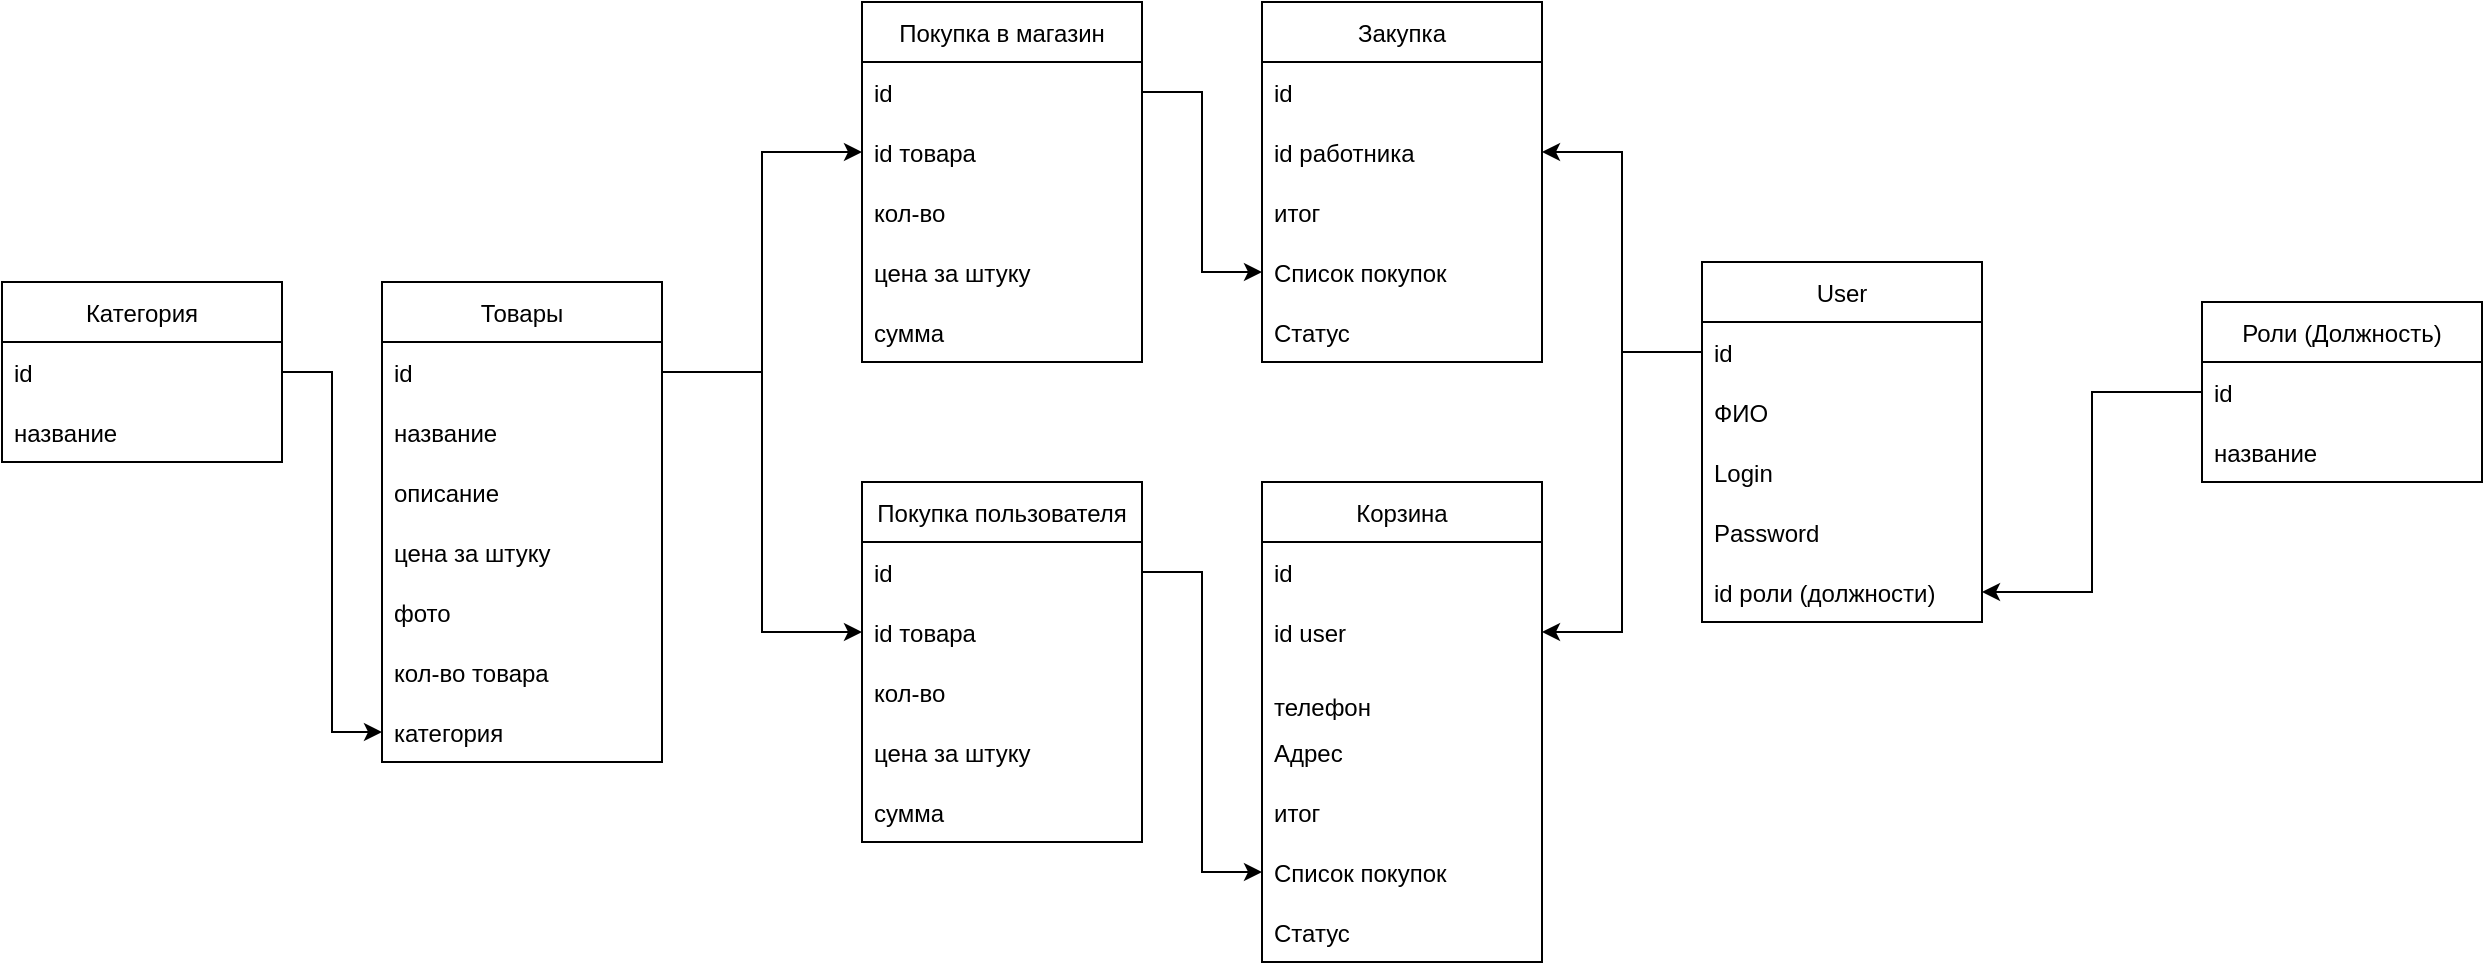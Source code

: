 <mxfile version="18.0.7" type="github">
  <diagram id="bReoNBew56GqKcerDRGZ" name="Page-1">
    <mxGraphModel dx="2105" dy="547" grid="1" gridSize="10" guides="1" tooltips="1" connect="1" arrows="1" fold="1" page="1" pageScale="1" pageWidth="827" pageHeight="1169" math="0" shadow="0">
      <root>
        <mxCell id="0" />
        <mxCell id="1" parent="0" />
        <mxCell id="HzvhOyikeaEiVE4MaC2M-1" value="Покупка пользователя" style="swimlane;fontStyle=0;childLayout=stackLayout;horizontal=1;startSize=30;horizontalStack=0;resizeParent=1;resizeParentMax=0;resizeLast=0;collapsible=1;marginBottom=0;" parent="1" vertex="1">
          <mxGeometry x="-190" y="530" width="140" height="180" as="geometry" />
        </mxCell>
        <mxCell id="HzvhOyikeaEiVE4MaC2M-2" value="id" style="text;strokeColor=none;fillColor=none;align=left;verticalAlign=middle;spacingLeft=4;spacingRight=4;overflow=hidden;points=[[0,0.5],[1,0.5]];portConstraint=eastwest;rotatable=0;" parent="HzvhOyikeaEiVE4MaC2M-1" vertex="1">
          <mxGeometry y="30" width="140" height="30" as="geometry" />
        </mxCell>
        <mxCell id="HzvhOyikeaEiVE4MaC2M-3" value="id товара" style="text;strokeColor=none;fillColor=none;align=left;verticalAlign=middle;spacingLeft=4;spacingRight=4;overflow=hidden;points=[[0,0.5],[1,0.5]];portConstraint=eastwest;rotatable=0;" parent="HzvhOyikeaEiVE4MaC2M-1" vertex="1">
          <mxGeometry y="60" width="140" height="30" as="geometry" />
        </mxCell>
        <mxCell id="HzvhOyikeaEiVE4MaC2M-39" value="кол-во" style="text;strokeColor=none;fillColor=none;align=left;verticalAlign=middle;spacingLeft=4;spacingRight=4;overflow=hidden;points=[[0,0.5],[1,0.5]];portConstraint=eastwest;rotatable=0;" parent="HzvhOyikeaEiVE4MaC2M-1" vertex="1">
          <mxGeometry y="90" width="140" height="30" as="geometry" />
        </mxCell>
        <mxCell id="HzvhOyikeaEiVE4MaC2M-8" value="цена за штуку" style="text;strokeColor=none;fillColor=none;align=left;verticalAlign=middle;spacingLeft=4;spacingRight=4;overflow=hidden;points=[[0,0.5],[1,0.5]];portConstraint=eastwest;rotatable=0;" parent="HzvhOyikeaEiVE4MaC2M-1" vertex="1">
          <mxGeometry y="120" width="140" height="30" as="geometry" />
        </mxCell>
        <mxCell id="HzvhOyikeaEiVE4MaC2M-40" value="сумма" style="text;strokeColor=none;fillColor=none;align=left;verticalAlign=middle;spacingLeft=4;spacingRight=4;overflow=hidden;points=[[0,0.5],[1,0.5]];portConstraint=eastwest;rotatable=0;" parent="HzvhOyikeaEiVE4MaC2M-1" vertex="1">
          <mxGeometry y="150" width="140" height="30" as="geometry" />
        </mxCell>
        <mxCell id="HzvhOyikeaEiVE4MaC2M-5" value="Товары" style="swimlane;fontStyle=0;childLayout=stackLayout;horizontal=1;startSize=30;horizontalStack=0;resizeParent=1;resizeParentMax=0;resizeLast=0;collapsible=1;marginBottom=0;" parent="1" vertex="1">
          <mxGeometry x="-430" y="430" width="140" height="240" as="geometry" />
        </mxCell>
        <mxCell id="HzvhOyikeaEiVE4MaC2M-6" value="id" style="text;strokeColor=none;fillColor=none;align=left;verticalAlign=middle;spacingLeft=4;spacingRight=4;overflow=hidden;points=[[0,0.5],[1,0.5]];portConstraint=eastwest;rotatable=0;" parent="HzvhOyikeaEiVE4MaC2M-5" vertex="1">
          <mxGeometry y="30" width="140" height="30" as="geometry" />
        </mxCell>
        <mxCell id="HzvhOyikeaEiVE4MaC2M-7" value="название" style="text;strokeColor=none;fillColor=none;align=left;verticalAlign=middle;spacingLeft=4;spacingRight=4;overflow=hidden;points=[[0,0.5],[1,0.5]];portConstraint=eastwest;rotatable=0;" parent="HzvhOyikeaEiVE4MaC2M-5" vertex="1">
          <mxGeometry y="60" width="140" height="30" as="geometry" />
        </mxCell>
        <mxCell id="aql89_K80jfUi4cycqk2-2" value="описание" style="text;strokeColor=none;fillColor=none;align=left;verticalAlign=middle;spacingLeft=4;spacingRight=4;overflow=hidden;points=[[0,0.5],[1,0.5]];portConstraint=eastwest;rotatable=0;" parent="HzvhOyikeaEiVE4MaC2M-5" vertex="1">
          <mxGeometry y="90" width="140" height="30" as="geometry" />
        </mxCell>
        <mxCell id="NIq-35Y_8YF0QWxawEVW-2" value="цена за штуку" style="text;strokeColor=none;fillColor=none;align=left;verticalAlign=middle;spacingLeft=4;spacingRight=4;overflow=hidden;points=[[0,0.5],[1,0.5]];portConstraint=eastwest;rotatable=0;" vertex="1" parent="HzvhOyikeaEiVE4MaC2M-5">
          <mxGeometry y="120" width="140" height="30" as="geometry" />
        </mxCell>
        <mxCell id="aql89_K80jfUi4cycqk2-3" value="фото" style="text;strokeColor=none;fillColor=none;align=left;verticalAlign=middle;spacingLeft=4;spacingRight=4;overflow=hidden;points=[[0,0.5],[1,0.5]];portConstraint=eastwest;rotatable=0;" parent="HzvhOyikeaEiVE4MaC2M-5" vertex="1">
          <mxGeometry y="150" width="140" height="30" as="geometry" />
        </mxCell>
        <mxCell id="t5x_TxFru9KxqU1fhid5-33" value="кол-во товара" style="text;strokeColor=none;fillColor=none;align=left;verticalAlign=middle;spacingLeft=4;spacingRight=4;overflow=hidden;points=[[0,0.5],[1,0.5]];portConstraint=eastwest;rotatable=0;" parent="HzvhOyikeaEiVE4MaC2M-5" vertex="1">
          <mxGeometry y="180" width="140" height="30" as="geometry" />
        </mxCell>
        <mxCell id="aql89_K80jfUi4cycqk2-6" value="категория" style="text;strokeColor=none;fillColor=none;align=left;verticalAlign=middle;spacingLeft=4;spacingRight=4;overflow=hidden;points=[[0,0.5],[1,0.5]];portConstraint=eastwest;rotatable=0;" parent="HzvhOyikeaEiVE4MaC2M-5" vertex="1">
          <mxGeometry y="210" width="140" height="30" as="geometry" />
        </mxCell>
        <mxCell id="HzvhOyikeaEiVE4MaC2M-9" value="User" style="swimlane;fontStyle=0;childLayout=stackLayout;horizontal=1;startSize=30;horizontalStack=0;resizeParent=1;resizeParentMax=0;resizeLast=0;collapsible=1;marginBottom=0;" parent="1" vertex="1">
          <mxGeometry x="230" y="420" width="140" height="180" as="geometry" />
        </mxCell>
        <mxCell id="HzvhOyikeaEiVE4MaC2M-10" value="id" style="text;strokeColor=none;fillColor=none;align=left;verticalAlign=middle;spacingLeft=4;spacingRight=4;overflow=hidden;points=[[0,0.5],[1,0.5]];portConstraint=eastwest;rotatable=0;" parent="HzvhOyikeaEiVE4MaC2M-9" vertex="1">
          <mxGeometry y="30" width="140" height="30" as="geometry" />
        </mxCell>
        <mxCell id="HzvhOyikeaEiVE4MaC2M-11" value="ФИО" style="text;strokeColor=none;fillColor=none;align=left;verticalAlign=middle;spacingLeft=4;spacingRight=4;overflow=hidden;points=[[0,0.5],[1,0.5]];portConstraint=eastwest;rotatable=0;" parent="HzvhOyikeaEiVE4MaC2M-9" vertex="1">
          <mxGeometry y="60" width="140" height="30" as="geometry" />
        </mxCell>
        <mxCell id="HzvhOyikeaEiVE4MaC2M-12" value="Login" style="text;strokeColor=none;fillColor=none;align=left;verticalAlign=middle;spacingLeft=4;spacingRight=4;overflow=hidden;points=[[0,0.5],[1,0.5]];portConstraint=eastwest;rotatable=0;" parent="HzvhOyikeaEiVE4MaC2M-9" vertex="1">
          <mxGeometry y="90" width="140" height="30" as="geometry" />
        </mxCell>
        <mxCell id="t5x_TxFru9KxqU1fhid5-8" value="Password" style="text;strokeColor=none;fillColor=none;align=left;verticalAlign=middle;spacingLeft=4;spacingRight=4;overflow=hidden;points=[[0,0.5],[1,0.5]];portConstraint=eastwest;rotatable=0;" parent="HzvhOyikeaEiVE4MaC2M-9" vertex="1">
          <mxGeometry y="120" width="140" height="30" as="geometry" />
        </mxCell>
        <mxCell id="aql89_K80jfUi4cycqk2-14" value="id роли (должности)" style="text;strokeColor=none;fillColor=none;align=left;verticalAlign=middle;spacingLeft=4;spacingRight=4;overflow=hidden;points=[[0,0.5],[1,0.5]];portConstraint=eastwest;rotatable=0;" parent="HzvhOyikeaEiVE4MaC2M-9" vertex="1">
          <mxGeometry y="150" width="140" height="30" as="geometry" />
        </mxCell>
        <mxCell id="t5x_TxFru9KxqU1fhid5-1" value="Корзина" style="swimlane;fontStyle=0;childLayout=stackLayout;horizontal=1;startSize=30;horizontalStack=0;resizeParent=1;resizeParentMax=0;resizeLast=0;collapsible=1;marginBottom=0;" parent="1" vertex="1">
          <mxGeometry x="10" y="530" width="140" height="240" as="geometry" />
        </mxCell>
        <mxCell id="t5x_TxFru9KxqU1fhid5-2" value="id" style="text;strokeColor=none;fillColor=none;align=left;verticalAlign=middle;spacingLeft=4;spacingRight=4;overflow=hidden;points=[[0,0.5],[1,0.5]];portConstraint=eastwest;rotatable=0;" parent="t5x_TxFru9KxqU1fhid5-1" vertex="1">
          <mxGeometry y="30" width="140" height="30" as="geometry" />
        </mxCell>
        <mxCell id="t5x_TxFru9KxqU1fhid5-3" value="id user" style="text;strokeColor=none;fillColor=none;align=left;verticalAlign=middle;spacingLeft=4;spacingRight=4;overflow=hidden;points=[[0,0.5],[1,0.5]];portConstraint=eastwest;rotatable=0;" parent="t5x_TxFru9KxqU1fhid5-1" vertex="1">
          <mxGeometry y="60" width="140" height="30" as="geometry" />
        </mxCell>
        <mxCell id="t5x_TxFru9KxqU1fhid5-36" value="&#xa;телефон" style="text;strokeColor=none;fillColor=none;align=left;verticalAlign=middle;spacingLeft=4;spacingRight=4;overflow=hidden;points=[[0,0.5],[1,0.5]];portConstraint=eastwest;rotatable=0;" parent="t5x_TxFru9KxqU1fhid5-1" vertex="1">
          <mxGeometry y="90" width="140" height="30" as="geometry" />
        </mxCell>
        <mxCell id="t5x_TxFru9KxqU1fhid5-37" value="Адрес" style="text;strokeColor=none;fillColor=none;align=left;verticalAlign=middle;spacingLeft=4;spacingRight=4;overflow=hidden;points=[[0,0.5],[1,0.5]];portConstraint=eastwest;rotatable=0;" parent="t5x_TxFru9KxqU1fhid5-1" vertex="1">
          <mxGeometry y="120" width="140" height="30" as="geometry" />
        </mxCell>
        <mxCell id="t5x_TxFru9KxqU1fhid5-5" value="итог" style="text;strokeColor=none;fillColor=none;align=left;verticalAlign=middle;spacingLeft=4;spacingRight=4;overflow=hidden;points=[[0,0.5],[1,0.5]];portConstraint=eastwest;rotatable=0;" parent="t5x_TxFru9KxqU1fhid5-1" vertex="1">
          <mxGeometry y="150" width="140" height="30" as="geometry" />
        </mxCell>
        <mxCell id="t5x_TxFru9KxqU1fhid5-6" value="Список покупок" style="text;strokeColor=none;fillColor=none;align=left;verticalAlign=middle;spacingLeft=4;spacingRight=4;overflow=hidden;points=[[0,0.5],[1,0.5]];portConstraint=eastwest;rotatable=0;" parent="t5x_TxFru9KxqU1fhid5-1" vertex="1">
          <mxGeometry y="180" width="140" height="30" as="geometry" />
        </mxCell>
        <mxCell id="aql89_K80jfUi4cycqk2-5" value="Статус" style="text;strokeColor=none;fillColor=none;align=left;verticalAlign=middle;spacingLeft=4;spacingRight=4;overflow=hidden;points=[[0,0.5],[1,0.5]];portConstraint=eastwest;rotatable=0;" parent="t5x_TxFru9KxqU1fhid5-1" vertex="1">
          <mxGeometry y="210" width="140" height="30" as="geometry" />
        </mxCell>
        <mxCell id="t5x_TxFru9KxqU1fhid5-9" value="Закупка" style="swimlane;fontStyle=0;childLayout=stackLayout;horizontal=1;startSize=30;horizontalStack=0;resizeParent=1;resizeParentMax=0;resizeLast=0;collapsible=1;marginBottom=0;" parent="1" vertex="1">
          <mxGeometry x="10" y="290" width="140" height="180" as="geometry" />
        </mxCell>
        <mxCell id="t5x_TxFru9KxqU1fhid5-10" value="id" style="text;strokeColor=none;fillColor=none;align=left;verticalAlign=middle;spacingLeft=4;spacingRight=4;overflow=hidden;points=[[0,0.5],[1,0.5]];portConstraint=eastwest;rotatable=0;" parent="t5x_TxFru9KxqU1fhid5-9" vertex="1">
          <mxGeometry y="30" width="140" height="30" as="geometry" />
        </mxCell>
        <mxCell id="t5x_TxFru9KxqU1fhid5-11" value="id работника" style="text;strokeColor=none;fillColor=none;align=left;verticalAlign=middle;spacingLeft=4;spacingRight=4;overflow=hidden;points=[[0,0.5],[1,0.5]];portConstraint=eastwest;rotatable=0;" parent="t5x_TxFru9KxqU1fhid5-9" vertex="1">
          <mxGeometry y="60" width="140" height="30" as="geometry" />
        </mxCell>
        <mxCell id="t5x_TxFru9KxqU1fhid5-12" value="итог" style="text;strokeColor=none;fillColor=none;align=left;verticalAlign=middle;spacingLeft=4;spacingRight=4;overflow=hidden;points=[[0,0.5],[1,0.5]];portConstraint=eastwest;rotatable=0;" parent="t5x_TxFru9KxqU1fhid5-9" vertex="1">
          <mxGeometry y="90" width="140" height="30" as="geometry" />
        </mxCell>
        <mxCell id="t5x_TxFru9KxqU1fhid5-13" value="Список покупок" style="text;strokeColor=none;fillColor=none;align=left;verticalAlign=middle;spacingLeft=4;spacingRight=4;overflow=hidden;points=[[0,0.5],[1,0.5]];portConstraint=eastwest;rotatable=0;" parent="t5x_TxFru9KxqU1fhid5-9" vertex="1">
          <mxGeometry y="120" width="140" height="30" as="geometry" />
        </mxCell>
        <mxCell id="aql89_K80jfUi4cycqk2-4" value="Статус" style="text;strokeColor=none;fillColor=none;align=left;verticalAlign=middle;spacingLeft=4;spacingRight=4;overflow=hidden;points=[[0,0.5],[1,0.5]];portConstraint=eastwest;rotatable=0;" parent="t5x_TxFru9KxqU1fhid5-9" vertex="1">
          <mxGeometry y="150" width="140" height="30" as="geometry" />
        </mxCell>
        <mxCell id="t5x_TxFru9KxqU1fhid5-14" style="edgeStyle=orthogonalEdgeStyle;rounded=0;orthogonalLoop=1;jettySize=auto;html=1;exitX=1;exitY=0.5;exitDx=0;exitDy=0;entryX=0;entryY=0.5;entryDx=0;entryDy=0;" parent="1" source="HzvhOyikeaEiVE4MaC2M-6" target="HzvhOyikeaEiVE4MaC2M-3" edge="1">
          <mxGeometry relative="1" as="geometry" />
        </mxCell>
        <mxCell id="t5x_TxFru9KxqU1fhid5-16" style="edgeStyle=orthogonalEdgeStyle;rounded=0;orthogonalLoop=1;jettySize=auto;html=1;exitX=1;exitY=0.5;exitDx=0;exitDy=0;entryX=0;entryY=0.5;entryDx=0;entryDy=0;" parent="1" source="HzvhOyikeaEiVE4MaC2M-2" target="t5x_TxFru9KxqU1fhid5-6" edge="1">
          <mxGeometry relative="1" as="geometry">
            <Array as="points">
              <mxPoint x="-20" y="575" />
              <mxPoint x="-20" y="725" />
            </Array>
          </mxGeometry>
        </mxCell>
        <mxCell id="t5x_TxFru9KxqU1fhid5-17" style="edgeStyle=orthogonalEdgeStyle;rounded=0;orthogonalLoop=1;jettySize=auto;html=1;exitX=0;exitY=0.5;exitDx=0;exitDy=0;" parent="1" source="HzvhOyikeaEiVE4MaC2M-10" target="t5x_TxFru9KxqU1fhid5-3" edge="1">
          <mxGeometry relative="1" as="geometry">
            <Array as="points">
              <mxPoint x="190" y="465" />
              <mxPoint x="190" y="605" />
            </Array>
          </mxGeometry>
        </mxCell>
        <mxCell id="t5x_TxFru9KxqU1fhid5-21" value="Покупка в магазин" style="swimlane;fontStyle=0;childLayout=stackLayout;horizontal=1;startSize=30;horizontalStack=0;resizeParent=1;resizeParentMax=0;resizeLast=0;collapsible=1;marginBottom=0;" parent="1" vertex="1">
          <mxGeometry x="-190" y="290" width="140" height="180" as="geometry" />
        </mxCell>
        <mxCell id="t5x_TxFru9KxqU1fhid5-22" value="id" style="text;strokeColor=none;fillColor=none;align=left;verticalAlign=middle;spacingLeft=4;spacingRight=4;overflow=hidden;points=[[0,0.5],[1,0.5]];portConstraint=eastwest;rotatable=0;" parent="t5x_TxFru9KxqU1fhid5-21" vertex="1">
          <mxGeometry y="30" width="140" height="30" as="geometry" />
        </mxCell>
        <mxCell id="t5x_TxFru9KxqU1fhid5-23" value="id товара" style="text;strokeColor=none;fillColor=none;align=left;verticalAlign=middle;spacingLeft=4;spacingRight=4;overflow=hidden;points=[[0,0.5],[1,0.5]];portConstraint=eastwest;rotatable=0;" parent="t5x_TxFru9KxqU1fhid5-21" vertex="1">
          <mxGeometry y="60" width="140" height="30" as="geometry" />
        </mxCell>
        <mxCell id="t5x_TxFru9KxqU1fhid5-24" value="кол-во" style="text;strokeColor=none;fillColor=none;align=left;verticalAlign=middle;spacingLeft=4;spacingRight=4;overflow=hidden;points=[[0,0.5],[1,0.5]];portConstraint=eastwest;rotatable=0;" parent="t5x_TxFru9KxqU1fhid5-21" vertex="1">
          <mxGeometry y="90" width="140" height="30" as="geometry" />
        </mxCell>
        <mxCell id="t5x_TxFru9KxqU1fhid5-25" value="цена за штуку" style="text;strokeColor=none;fillColor=none;align=left;verticalAlign=middle;spacingLeft=4;spacingRight=4;overflow=hidden;points=[[0,0.5],[1,0.5]];portConstraint=eastwest;rotatable=0;" parent="t5x_TxFru9KxqU1fhid5-21" vertex="1">
          <mxGeometry y="120" width="140" height="30" as="geometry" />
        </mxCell>
        <mxCell id="t5x_TxFru9KxqU1fhid5-26" value="сумма" style="text;strokeColor=none;fillColor=none;align=left;verticalAlign=middle;spacingLeft=4;spacingRight=4;overflow=hidden;points=[[0,0.5],[1,0.5]];portConstraint=eastwest;rotatable=0;" parent="t5x_TxFru9KxqU1fhid5-21" vertex="1">
          <mxGeometry y="150" width="140" height="30" as="geometry" />
        </mxCell>
        <mxCell id="t5x_TxFru9KxqU1fhid5-28" style="edgeStyle=orthogonalEdgeStyle;rounded=0;orthogonalLoop=1;jettySize=auto;html=1;exitX=1;exitY=0.5;exitDx=0;exitDy=0;entryX=0;entryY=0.5;entryDx=0;entryDy=0;" parent="1" source="t5x_TxFru9KxqU1fhid5-22" target="t5x_TxFru9KxqU1fhid5-13" edge="1">
          <mxGeometry relative="1" as="geometry" />
        </mxCell>
        <mxCell id="t5x_TxFru9KxqU1fhid5-29" style="edgeStyle=orthogonalEdgeStyle;rounded=0;orthogonalLoop=1;jettySize=auto;html=1;exitX=1;exitY=0.5;exitDx=0;exitDy=0;" parent="1" source="HzvhOyikeaEiVE4MaC2M-6" target="t5x_TxFru9KxqU1fhid5-23" edge="1">
          <mxGeometry relative="1" as="geometry" />
        </mxCell>
        <mxCell id="aql89_K80jfUi4cycqk2-7" value="Категория" style="swimlane;fontStyle=0;childLayout=stackLayout;horizontal=1;startSize=30;horizontalStack=0;resizeParent=1;resizeParentMax=0;resizeLast=0;collapsible=1;marginBottom=0;" parent="1" vertex="1">
          <mxGeometry x="-620" y="430" width="140" height="90" as="geometry" />
        </mxCell>
        <mxCell id="aql89_K80jfUi4cycqk2-8" value="id" style="text;strokeColor=none;fillColor=none;align=left;verticalAlign=middle;spacingLeft=4;spacingRight=4;overflow=hidden;points=[[0,0.5],[1,0.5]];portConstraint=eastwest;rotatable=0;" parent="aql89_K80jfUi4cycqk2-7" vertex="1">
          <mxGeometry y="30" width="140" height="30" as="geometry" />
        </mxCell>
        <mxCell id="aql89_K80jfUi4cycqk2-9" value="название" style="text;strokeColor=none;fillColor=none;align=left;verticalAlign=middle;spacingLeft=4;spacingRight=4;overflow=hidden;points=[[0,0.5],[1,0.5]];portConstraint=eastwest;rotatable=0;" parent="aql89_K80jfUi4cycqk2-7" vertex="1">
          <mxGeometry y="60" width="140" height="30" as="geometry" />
        </mxCell>
        <mxCell id="aql89_K80jfUi4cycqk2-10" style="edgeStyle=orthogonalEdgeStyle;rounded=0;orthogonalLoop=1;jettySize=auto;html=1;exitX=1;exitY=0.5;exitDx=0;exitDy=0;entryX=0;entryY=0.5;entryDx=0;entryDy=0;" parent="1" source="aql89_K80jfUi4cycqk2-8" target="aql89_K80jfUi4cycqk2-6" edge="1">
          <mxGeometry relative="1" as="geometry" />
        </mxCell>
        <mxCell id="aql89_K80jfUi4cycqk2-11" value="Роли (Должность)" style="swimlane;fontStyle=0;childLayout=stackLayout;horizontal=1;startSize=30;horizontalStack=0;resizeParent=1;resizeParentMax=0;resizeLast=0;collapsible=1;marginBottom=0;" parent="1" vertex="1">
          <mxGeometry x="480" y="440" width="140" height="90" as="geometry" />
        </mxCell>
        <mxCell id="aql89_K80jfUi4cycqk2-12" value="id" style="text;strokeColor=none;fillColor=none;align=left;verticalAlign=middle;spacingLeft=4;spacingRight=4;overflow=hidden;points=[[0,0.5],[1,0.5]];portConstraint=eastwest;rotatable=0;" parent="aql89_K80jfUi4cycqk2-11" vertex="1">
          <mxGeometry y="30" width="140" height="30" as="geometry" />
        </mxCell>
        <mxCell id="aql89_K80jfUi4cycqk2-13" value="название" style="text;strokeColor=none;fillColor=none;align=left;verticalAlign=middle;spacingLeft=4;spacingRight=4;overflow=hidden;points=[[0,0.5],[1,0.5]];portConstraint=eastwest;rotatable=0;" parent="aql89_K80jfUi4cycqk2-11" vertex="1">
          <mxGeometry y="60" width="140" height="30" as="geometry" />
        </mxCell>
        <mxCell id="aql89_K80jfUi4cycqk2-15" style="edgeStyle=orthogonalEdgeStyle;rounded=0;orthogonalLoop=1;jettySize=auto;html=1;entryX=1;entryY=0.5;entryDx=0;entryDy=0;" parent="1" source="aql89_K80jfUi4cycqk2-12" target="aql89_K80jfUi4cycqk2-14" edge="1">
          <mxGeometry relative="1" as="geometry" />
        </mxCell>
        <mxCell id="aql89_K80jfUi4cycqk2-16" style="edgeStyle=orthogonalEdgeStyle;rounded=0;orthogonalLoop=1;jettySize=auto;html=1;exitX=0;exitY=0.5;exitDx=0;exitDy=0;entryX=1;entryY=0.5;entryDx=0;entryDy=0;" parent="1" source="HzvhOyikeaEiVE4MaC2M-10" target="t5x_TxFru9KxqU1fhid5-11" edge="1">
          <mxGeometry relative="1" as="geometry" />
        </mxCell>
      </root>
    </mxGraphModel>
  </diagram>
</mxfile>

